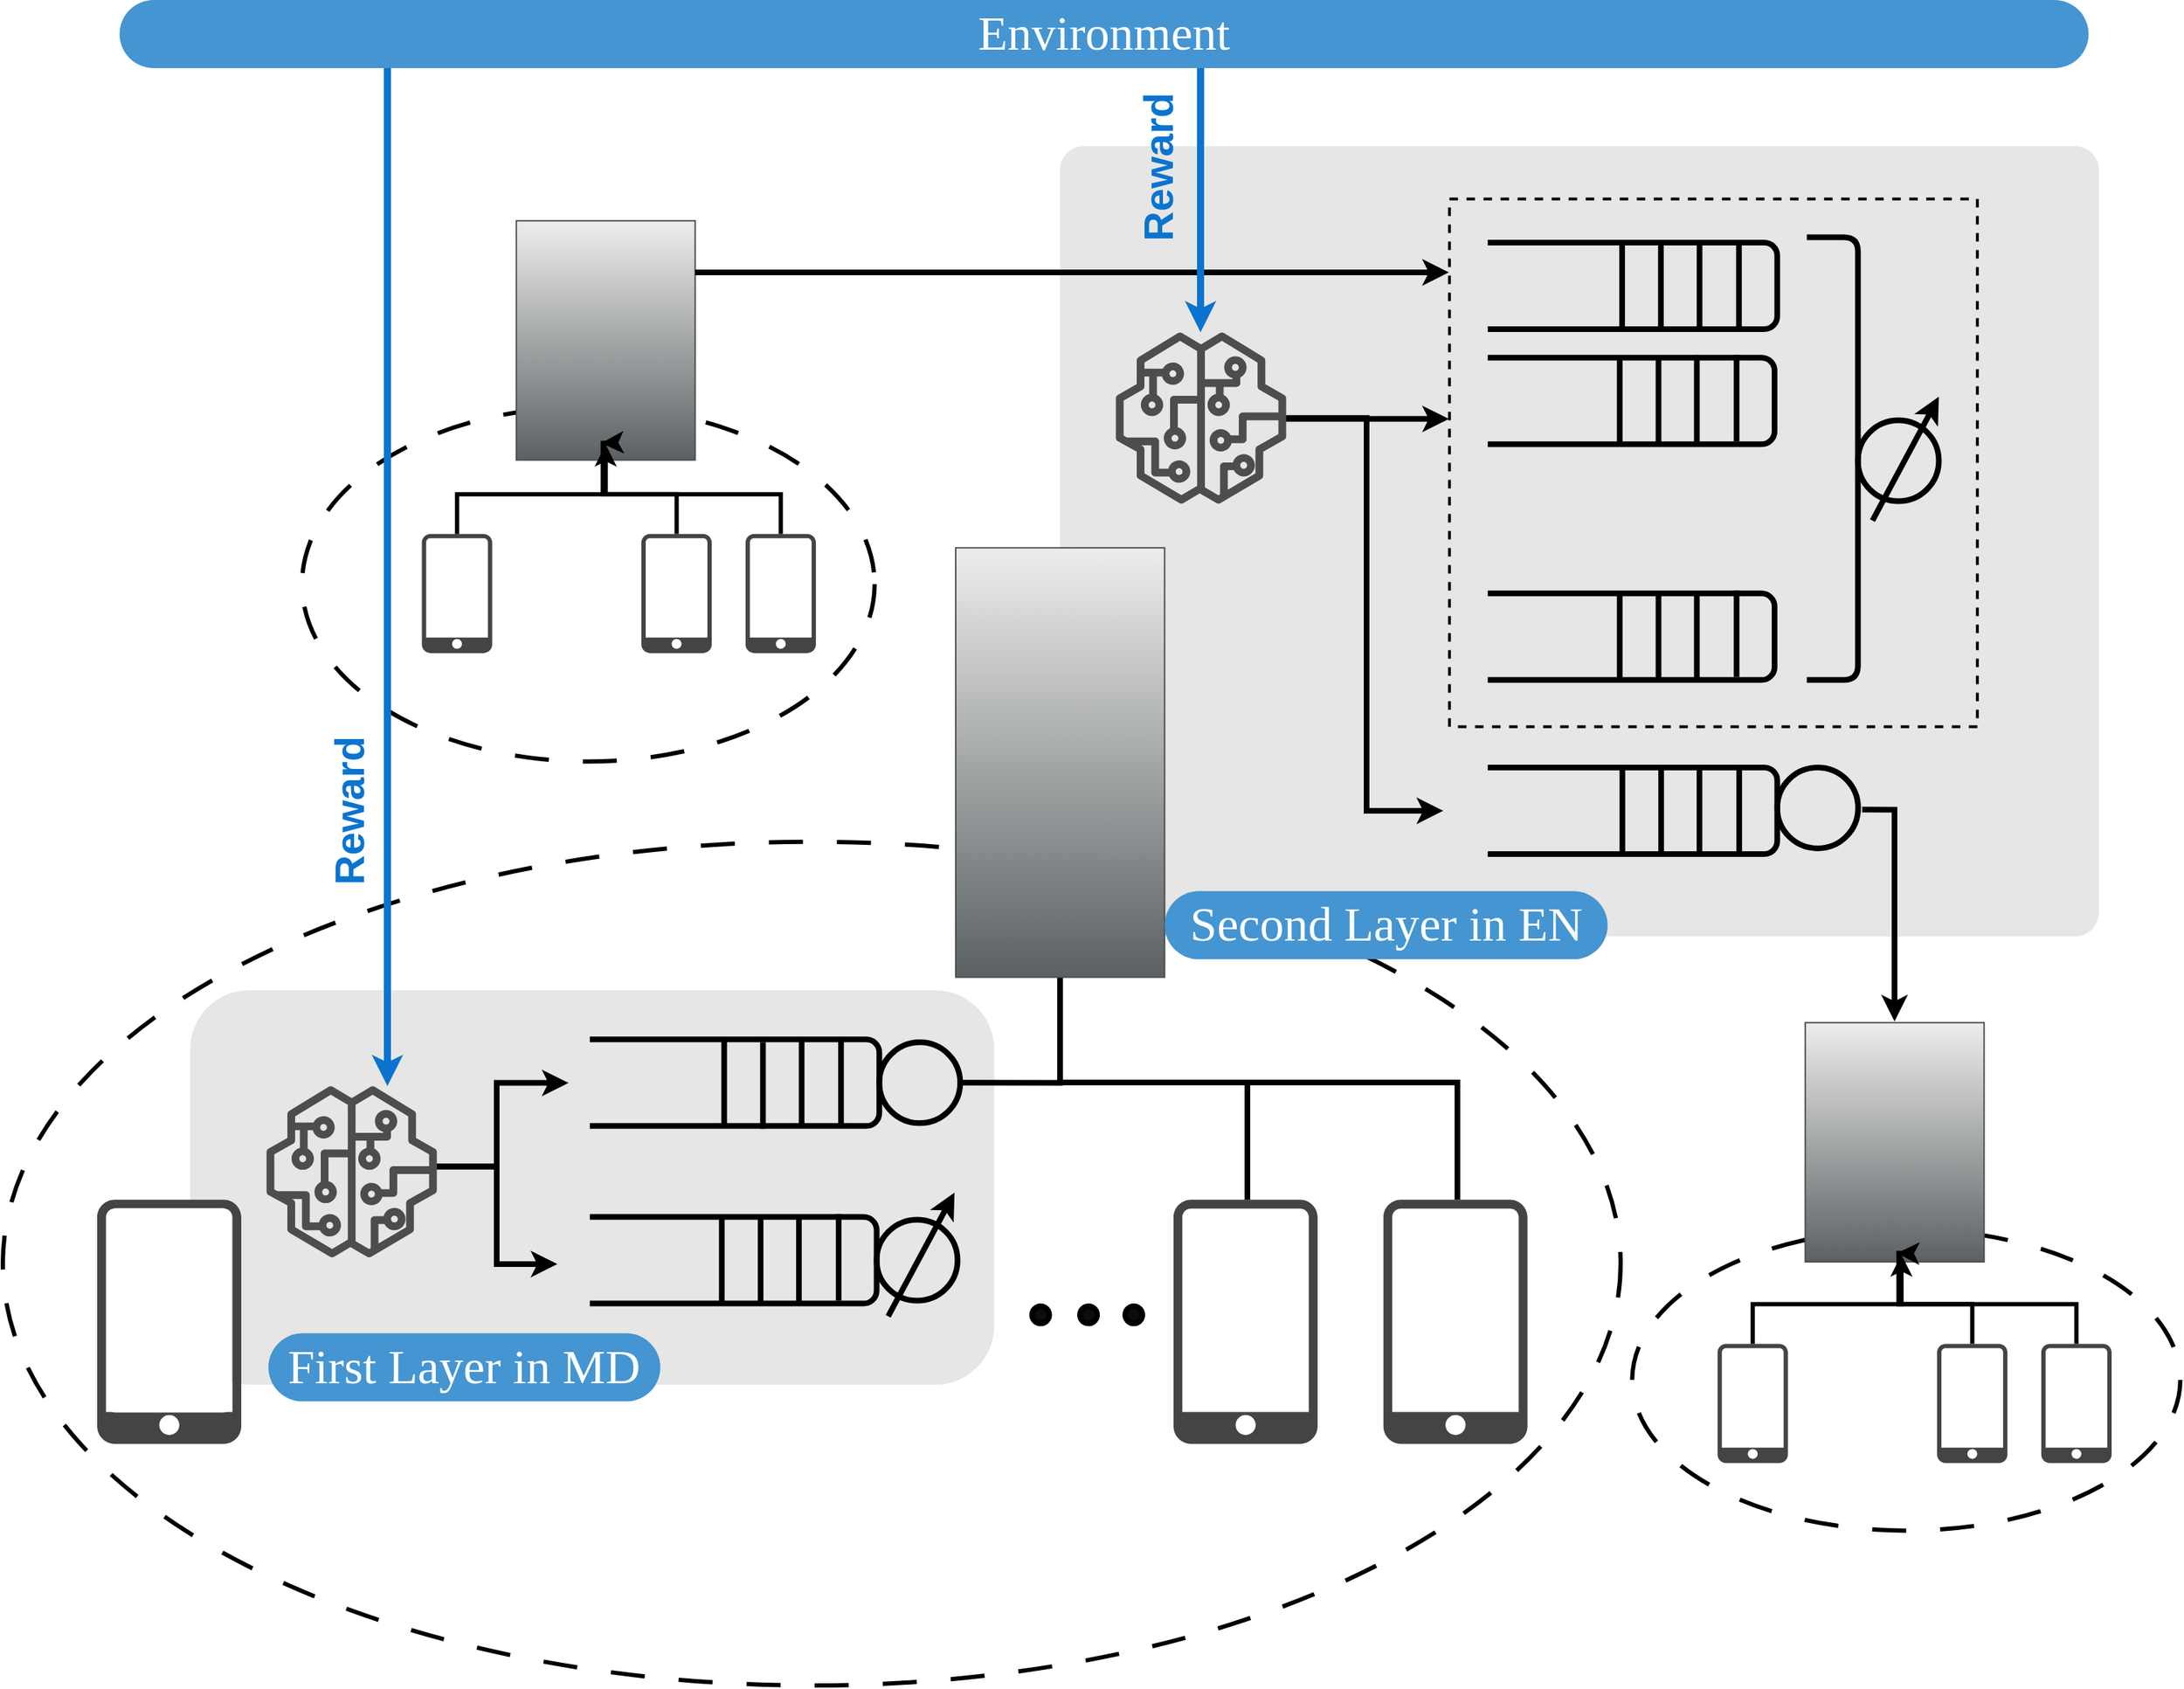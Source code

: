 <mxfile version="27.0.3">
  <diagram name="Page-1" id="0-HIuamPLVTsX_l1XziC">
    <mxGraphModel dx="4505" dy="4873" grid="1" gridSize="10" guides="1" tooltips="1" connect="1" arrows="1" fold="1" page="1" pageScale="1" pageWidth="1100" pageHeight="850" math="0" shadow="0">
      <root>
        <mxCell id="0" />
        <mxCell id="1" parent="0" />
        <mxCell id="TwdX6o6YfYwtIvAuUACk-1" value="" style="ellipse;whiteSpace=wrap;html=1;dashed=1;dashPattern=8 8;strokeWidth=3;fillColor=none;gradientColor=default;strokeColor=default;" vertex="1" parent="1">
          <mxGeometry x="-37" y="-1158.68" width="1140" height="594.68" as="geometry" />
        </mxCell>
        <mxCell id="TwdX6o6YfYwtIvAuUACk-2" value="" style="ellipse;whiteSpace=wrap;html=1;dashed=1;dashPattern=8 8;strokeWidth=3;fillColor=none;gradientColor=default;strokeColor=default;" vertex="1" parent="1">
          <mxGeometry x="173.83" y="-1465.32" width="403.49" height="250.04" as="geometry" />
        </mxCell>
        <mxCell id="TwdX6o6YfYwtIvAuUACk-3" value="" style="sketch=0;pointerEvents=1;shadow=0;dashed=0;html=1;strokeColor=none;fillColor=#434445;aspect=fixed;labelPosition=center;verticalLabelPosition=bottom;verticalAlign=top;align=center;outlineConnect=0;shape=mxgraph.vvd.phone;" vertex="1" parent="1">
          <mxGeometry x="787.96" y="-906.34" width="101.5" height="172.03" as="geometry" />
        </mxCell>
        <mxCell id="TwdX6o6YfYwtIvAuUACk-4" style="edgeStyle=orthogonalEdgeStyle;rounded=0;orthogonalLoop=1;jettySize=auto;html=1;strokeWidth=4;entryX=0.499;entryY=0.988;entryDx=0;entryDy=0;entryPerimeter=0;" edge="1" parent="1" source="TwdX6o6YfYwtIvAuUACk-5" target="TwdX6o6YfYwtIvAuUACk-60">
          <mxGeometry relative="1" as="geometry">
            <mxPoint x="682.086" y="-1077.646" as="targetPoint" />
            <Array as="points">
              <mxPoint x="988" y="-989" />
              <mxPoint x="708" y="-989" />
              <mxPoint x="708" y="-1157" />
              <mxPoint x="721" y="-1157" />
              <mxPoint x="721" y="-1098" />
              <mxPoint x="708" y="-1098" />
            </Array>
          </mxGeometry>
        </mxCell>
        <mxCell id="TwdX6o6YfYwtIvAuUACk-5" value="" style="sketch=0;pointerEvents=1;shadow=0;dashed=0;html=1;strokeColor=none;fillColor=#434445;aspect=fixed;labelPosition=center;verticalLabelPosition=bottom;verticalAlign=top;align=center;outlineConnect=0;shape=mxgraph.vvd.phone;" vertex="1" parent="1">
          <mxGeometry x="935.86" y="-906.34" width="101.5" height="172.03" as="geometry" />
        </mxCell>
        <mxCell id="TwdX6o6YfYwtIvAuUACk-6" style="edgeStyle=orthogonalEdgeStyle;rounded=0;orthogonalLoop=1;jettySize=auto;html=1;entryX=0.505;entryY=0.988;entryDx=0;entryDy=0;entryPerimeter=0;strokeWidth=4;" edge="1" parent="1" source="TwdX6o6YfYwtIvAuUACk-3" target="TwdX6o6YfYwtIvAuUACk-60">
          <mxGeometry relative="1" as="geometry">
            <Array as="points">
              <mxPoint x="840" y="-989" />
              <mxPoint x="708" y="-989" />
              <mxPoint x="708" y="-1201" />
            </Array>
            <mxPoint x="683.558" y="-1076.133" as="targetPoint" />
          </mxGeometry>
        </mxCell>
        <mxCell id="TwdX6o6YfYwtIvAuUACk-7" value="" style="rounded=1;whiteSpace=wrap;html=1;strokeWidth=3;dashed=1;strokeColor=none;fillColor=#E6E6E6;" vertex="1" parent="1">
          <mxGeometry x="95" y="-1054.04" width="566.64" height="278.04" as="geometry" />
        </mxCell>
        <mxCell id="TwdX6o6YfYwtIvAuUACk-8" value="" style="rounded=1;whiteSpace=wrap;html=1;fillColor=none;strokeWidth=4;strokeColor=#000000;" vertex="1" parent="1">
          <mxGeometry x="361.64" y="-1019.32" width="218.98" height="61" as="geometry" />
        </mxCell>
        <mxCell id="TwdX6o6YfYwtIvAuUACk-9" value="" style="rounded=1;whiteSpace=wrap;html=1;fillColor=none;strokeWidth=4;strokeColor=#000000;" vertex="1" parent="1">
          <mxGeometry x="361.64" y="-894.2" width="217.11" height="61" as="geometry" />
        </mxCell>
        <mxCell id="TwdX6o6YfYwtIvAuUACk-10" value="" style="ellipse;whiteSpace=wrap;html=1;aspect=fixed;fillColor=none;strokeWidth=4;strokeColor=#000000;" vertex="1" parent="1">
          <mxGeometry x="578.75" y="-892.2" width="57" height="57" as="geometry" />
        </mxCell>
        <mxCell id="TwdX6o6YfYwtIvAuUACk-11" value="" style="rounded=0;whiteSpace=wrap;html=1;fillColor=#E6E6E6;strokeColor=none;" vertex="1" parent="1">
          <mxGeometry x="349.64" y="-1026.04" width="27" height="200" as="geometry" />
        </mxCell>
        <mxCell id="TwdX6o6YfYwtIvAuUACk-12" value="" style="endArrow=classic;html=1;rounded=0;strokeWidth=4;strokeColor=#000000;" edge="1" parent="1">
          <mxGeometry width="50" height="50" relative="1" as="geometry">
            <mxPoint x="586.87" y="-824.15" as="sourcePoint" />
            <mxPoint x="633.62" y="-911.38" as="targetPoint" />
          </mxGeometry>
        </mxCell>
        <mxCell id="TwdX6o6YfYwtIvAuUACk-13" value="" style="ellipse;whiteSpace=wrap;html=1;aspect=fixed;fillColor=none;strokeWidth=4;strokeColor=#000000;" vertex="1" parent="1">
          <mxGeometry x="580.62" y="-1017.32" width="57" height="57" as="geometry" />
        </mxCell>
        <mxCell id="TwdX6o6YfYwtIvAuUACk-14" value="" style="group" vertex="1" connectable="0" parent="1">
          <mxGeometry x="29.5" y="-906.34" width="101.5" height="172.03" as="geometry" />
        </mxCell>
        <mxCell id="TwdX6o6YfYwtIvAuUACk-15" value="" style="sketch=0;pointerEvents=1;shadow=0;dashed=0;html=1;strokeColor=none;fillColor=#434445;aspect=fixed;labelPosition=center;verticalLabelPosition=bottom;verticalAlign=top;align=center;outlineConnect=0;shape=mxgraph.vvd.phone;" vertex="1" parent="TwdX6o6YfYwtIvAuUACk-14">
          <mxGeometry width="101.5" height="172.03" as="geometry" />
        </mxCell>
        <mxCell id="TwdX6o6YfYwtIvAuUACk-16" value="" style="rounded=1;whiteSpace=wrap;html=1;arcSize=7;strokeColor=none;" vertex="1" parent="TwdX6o6YfYwtIvAuUACk-14">
          <mxGeometry x="7" y="6" width="87.55" height="144" as="geometry" />
        </mxCell>
        <mxCell id="TwdX6o6YfYwtIvAuUACk-17" value="" style="rounded=1;whiteSpace=wrap;html=1;strokeWidth=3;dashed=1;strokeColor=none;fillColor=#E6E6E6;arcSize=3;" vertex="1" parent="1">
          <mxGeometry x="708" y="-1648.98" width="732" height="556.98" as="geometry" />
        </mxCell>
        <mxCell id="TwdX6o6YfYwtIvAuUACk-18" value="" style="endArrow=none;html=1;rounded=0;entryX=0.75;entryY=0;entryDx=0;entryDy=0;exitX=0.75;exitY=1;exitDx=0;exitDy=0;strokeWidth=4;" edge="1" parent="1" source="TwdX6o6YfYwtIvAuUACk-8" target="TwdX6o6YfYwtIvAuUACk-8">
          <mxGeometry width="50" height="50" relative="1" as="geometry">
            <mxPoint x="1009.64" y="-963.04" as="sourcePoint" />
            <mxPoint x="1059.64" y="-1013.04" as="targetPoint" />
          </mxGeometry>
        </mxCell>
        <mxCell id="TwdX6o6YfYwtIvAuUACk-19" value="" style="endArrow=none;html=1;rounded=0;entryX=0.75;entryY=0;entryDx=0;entryDy=0;exitX=0.75;exitY=1;exitDx=0;exitDy=0;strokeWidth=4;" edge="1" parent="1">
          <mxGeometry width="50" height="50" relative="1" as="geometry">
            <mxPoint x="553.64" y="-958.32" as="sourcePoint" />
            <mxPoint x="553.64" y="-1019.32" as="targetPoint" />
          </mxGeometry>
        </mxCell>
        <mxCell id="TwdX6o6YfYwtIvAuUACk-20" value="" style="endArrow=none;html=1;rounded=0;entryX=0.75;entryY=0;entryDx=0;entryDy=0;exitX=0.75;exitY=1;exitDx=0;exitDy=0;strokeWidth=4;" edge="1" parent="1">
          <mxGeometry width="50" height="50" relative="1" as="geometry">
            <mxPoint x="498.64" y="-956.32" as="sourcePoint" />
            <mxPoint x="498.64" y="-1017.32" as="targetPoint" />
          </mxGeometry>
        </mxCell>
        <mxCell id="TwdX6o6YfYwtIvAuUACk-21" value="" style="endArrow=none;html=1;rounded=0;entryX=0.75;entryY=0;entryDx=0;entryDy=0;exitX=0.75;exitY=1;exitDx=0;exitDy=0;strokeWidth=4;" edge="1" parent="1">
          <mxGeometry width="50" height="50" relative="1" as="geometry">
            <mxPoint x="471.31" y="-957.07" as="sourcePoint" />
            <mxPoint x="471.31" y="-1018.07" as="targetPoint" />
          </mxGeometry>
        </mxCell>
        <mxCell id="TwdX6o6YfYwtIvAuUACk-22" value="" style="endArrow=none;html=1;rounded=0;entryX=0.75;entryY=0;entryDx=0;entryDy=0;exitX=0.75;exitY=1;exitDx=0;exitDy=0;strokeWidth=4;" edge="1" parent="1">
          <mxGeometry width="50" height="50" relative="1" as="geometry">
            <mxPoint x="523.97" y="-834.92" as="sourcePoint" />
            <mxPoint x="523.97" y="-895.92" as="targetPoint" />
          </mxGeometry>
        </mxCell>
        <mxCell id="TwdX6o6YfYwtIvAuUACk-23" value="" style="endArrow=none;html=1;rounded=0;entryX=0.75;entryY=0;entryDx=0;entryDy=0;exitX=0.75;exitY=1;exitDx=0;exitDy=0;strokeWidth=4;" edge="1" parent="1">
          <mxGeometry width="50" height="50" relative="1" as="geometry">
            <mxPoint x="551.97" y="-835.2" as="sourcePoint" />
            <mxPoint x="551.97" y="-896.2" as="targetPoint" />
          </mxGeometry>
        </mxCell>
        <mxCell id="TwdX6o6YfYwtIvAuUACk-24" value="" style="endArrow=none;html=1;rounded=0;entryX=0.75;entryY=0;entryDx=0;entryDy=0;exitX=0.75;exitY=1;exitDx=0;exitDy=0;strokeWidth=4;" edge="1" parent="1">
          <mxGeometry width="50" height="50" relative="1" as="geometry">
            <mxPoint x="496.97" y="-833.2" as="sourcePoint" />
            <mxPoint x="496.97" y="-894.2" as="targetPoint" />
          </mxGeometry>
        </mxCell>
        <mxCell id="TwdX6o6YfYwtIvAuUACk-25" value="" style="endArrow=none;html=1;rounded=0;entryX=0.75;entryY=0;entryDx=0;entryDy=0;exitX=0.75;exitY=1;exitDx=0;exitDy=0;strokeWidth=4;" edge="1" parent="1">
          <mxGeometry width="50" height="50" relative="1" as="geometry">
            <mxPoint x="469.64" y="-833.95" as="sourcePoint" />
            <mxPoint x="469.64" y="-894.95" as="targetPoint" />
          </mxGeometry>
        </mxCell>
        <mxCell id="TwdX6o6YfYwtIvAuUACk-26" value="" style="rounded=1;whiteSpace=wrap;html=1;fillColor=none;strokeWidth=4;strokeColor=#000000;" vertex="1" parent="1">
          <mxGeometry x="994.38" y="-1580.98" width="218.98" height="61" as="geometry" />
        </mxCell>
        <mxCell id="TwdX6o6YfYwtIvAuUACk-27" value="" style="rounded=1;whiteSpace=wrap;html=1;fillColor=none;strokeWidth=4;strokeColor=#000000;" vertex="1" parent="1">
          <mxGeometry x="994.38" y="-1499.86" width="217.11" height="61" as="geometry" />
        </mxCell>
        <mxCell id="TwdX6o6YfYwtIvAuUACk-28" value="" style="endArrow=none;html=1;rounded=0;entryX=0.75;entryY=0;entryDx=0;entryDy=0;exitX=0.75;exitY=1;exitDx=0;exitDy=0;strokeWidth=4;" edge="1" parent="1" source="TwdX6o6YfYwtIvAuUACk-26" target="TwdX6o6YfYwtIvAuUACk-26">
          <mxGeometry width="50" height="50" relative="1" as="geometry">
            <mxPoint x="1642.38" y="-1524.7" as="sourcePoint" />
            <mxPoint x="1692.38" y="-1574.7" as="targetPoint" />
          </mxGeometry>
        </mxCell>
        <mxCell id="TwdX6o6YfYwtIvAuUACk-29" value="" style="endArrow=none;html=1;rounded=0;entryX=0.75;entryY=0;entryDx=0;entryDy=0;exitX=0.75;exitY=1;exitDx=0;exitDy=0;strokeWidth=4;" edge="1" parent="1">
          <mxGeometry width="50" height="50" relative="1" as="geometry">
            <mxPoint x="1186.38" y="-1519.98" as="sourcePoint" />
            <mxPoint x="1186.38" y="-1580.98" as="targetPoint" />
          </mxGeometry>
        </mxCell>
        <mxCell id="TwdX6o6YfYwtIvAuUACk-30" value="" style="endArrow=none;html=1;rounded=0;entryX=0.75;entryY=0;entryDx=0;entryDy=0;exitX=0.75;exitY=1;exitDx=0;exitDy=0;strokeWidth=4;" edge="1" parent="1">
          <mxGeometry width="50" height="50" relative="1" as="geometry">
            <mxPoint x="1131.38" y="-1517.98" as="sourcePoint" />
            <mxPoint x="1131.38" y="-1578.98" as="targetPoint" />
          </mxGeometry>
        </mxCell>
        <mxCell id="TwdX6o6YfYwtIvAuUACk-31" value="" style="endArrow=none;html=1;rounded=0;entryX=0.75;entryY=0;entryDx=0;entryDy=0;exitX=0.75;exitY=1;exitDx=0;exitDy=0;strokeWidth=4;" edge="1" parent="1">
          <mxGeometry width="50" height="50" relative="1" as="geometry">
            <mxPoint x="1104.05" y="-1518.73" as="sourcePoint" />
            <mxPoint x="1104.05" y="-1579.73" as="targetPoint" />
          </mxGeometry>
        </mxCell>
        <mxCell id="TwdX6o6YfYwtIvAuUACk-32" value="" style="endArrow=none;html=1;rounded=0;entryX=0.75;entryY=0;entryDx=0;entryDy=0;exitX=0.75;exitY=1;exitDx=0;exitDy=0;strokeWidth=4;" edge="1" parent="1">
          <mxGeometry width="50" height="50" relative="1" as="geometry">
            <mxPoint x="1156.71" y="-1440.58" as="sourcePoint" />
            <mxPoint x="1156.71" y="-1501.58" as="targetPoint" />
          </mxGeometry>
        </mxCell>
        <mxCell id="TwdX6o6YfYwtIvAuUACk-33" value="" style="endArrow=none;html=1;rounded=0;entryX=0.75;entryY=0;entryDx=0;entryDy=0;exitX=0.75;exitY=1;exitDx=0;exitDy=0;strokeWidth=4;" edge="1" parent="1">
          <mxGeometry width="50" height="50" relative="1" as="geometry">
            <mxPoint x="1184.71" y="-1440.86" as="sourcePoint" />
            <mxPoint x="1184.71" y="-1501.86" as="targetPoint" />
          </mxGeometry>
        </mxCell>
        <mxCell id="TwdX6o6YfYwtIvAuUACk-34" value="" style="endArrow=none;html=1;rounded=0;entryX=0.75;entryY=0;entryDx=0;entryDy=0;exitX=0.75;exitY=1;exitDx=0;exitDy=0;strokeWidth=4;" edge="1" parent="1">
          <mxGeometry width="50" height="50" relative="1" as="geometry">
            <mxPoint x="1129.71" y="-1438.86" as="sourcePoint" />
            <mxPoint x="1129.71" y="-1499.86" as="targetPoint" />
          </mxGeometry>
        </mxCell>
        <mxCell id="TwdX6o6YfYwtIvAuUACk-35" value="" style="endArrow=none;html=1;rounded=0;entryX=0.75;entryY=0;entryDx=0;entryDy=0;exitX=0.75;exitY=1;exitDx=0;exitDy=0;strokeWidth=4;" edge="1" parent="1">
          <mxGeometry width="50" height="50" relative="1" as="geometry">
            <mxPoint x="1102.38" y="-1439.61" as="sourcePoint" />
            <mxPoint x="1102.38" y="-1500.61" as="targetPoint" />
          </mxGeometry>
        </mxCell>
        <mxCell id="TwdX6o6YfYwtIvAuUACk-36" value="" style="rounded=1;whiteSpace=wrap;html=1;fillColor=none;strokeWidth=4;strokeColor=#000000;" vertex="1" parent="1">
          <mxGeometry x="994.38" y="-1333.7" width="217.11" height="61" as="geometry" />
        </mxCell>
        <mxCell id="TwdX6o6YfYwtIvAuUACk-37" value="" style="endArrow=none;html=1;rounded=0;entryX=0.75;entryY=0;entryDx=0;entryDy=0;exitX=0.75;exitY=1;exitDx=0;exitDy=0;strokeWidth=4;" edge="1" parent="1">
          <mxGeometry width="50" height="50" relative="1" as="geometry">
            <mxPoint x="1156.71" y="-1274.42" as="sourcePoint" />
            <mxPoint x="1156.71" y="-1335.42" as="targetPoint" />
          </mxGeometry>
        </mxCell>
        <mxCell id="TwdX6o6YfYwtIvAuUACk-38" value="" style="endArrow=none;html=1;rounded=0;entryX=0.75;entryY=0;entryDx=0;entryDy=0;exitX=0.75;exitY=1;exitDx=0;exitDy=0;strokeWidth=4;" edge="1" parent="1">
          <mxGeometry width="50" height="50" relative="1" as="geometry">
            <mxPoint x="1184.71" y="-1274.7" as="sourcePoint" />
            <mxPoint x="1184.71" y="-1335.7" as="targetPoint" />
          </mxGeometry>
        </mxCell>
        <mxCell id="TwdX6o6YfYwtIvAuUACk-39" value="" style="endArrow=none;html=1;rounded=0;entryX=0.75;entryY=0;entryDx=0;entryDy=0;exitX=0.75;exitY=1;exitDx=0;exitDy=0;strokeWidth=4;" edge="1" parent="1">
          <mxGeometry width="50" height="50" relative="1" as="geometry">
            <mxPoint x="1129.71" y="-1272.7" as="sourcePoint" />
            <mxPoint x="1129.71" y="-1333.7" as="targetPoint" />
          </mxGeometry>
        </mxCell>
        <mxCell id="TwdX6o6YfYwtIvAuUACk-40" value="" style="endArrow=none;html=1;rounded=0;entryX=0.75;entryY=0;entryDx=0;entryDy=0;exitX=0.75;exitY=1;exitDx=0;exitDy=0;strokeWidth=4;" edge="1" parent="1">
          <mxGeometry width="50" height="50" relative="1" as="geometry">
            <mxPoint x="1102.38" y="-1273.45" as="sourcePoint" />
            <mxPoint x="1102.38" y="-1334.45" as="targetPoint" />
          </mxGeometry>
        </mxCell>
        <mxCell id="TwdX6o6YfYwtIvAuUACk-41" value="" style="shape=curlyBracket;whiteSpace=wrap;html=1;rounded=1;flipH=1;labelPosition=right;verticalLabelPosition=middle;align=left;verticalAlign=middle;strokeWidth=4;size=0;" vertex="1" parent="1">
          <mxGeometry x="1234.23" y="-1584.7" width="36" height="312" as="geometry" />
        </mxCell>
        <mxCell id="TwdX6o6YfYwtIvAuUACk-42" value="" style="rounded=1;whiteSpace=wrap;html=1;fillColor=#E6E6E6;strokeWidth=4;strokeColor=#000000;" vertex="1" parent="1">
          <mxGeometry x="996.25" y="-1211.04" width="217.11" height="61" as="geometry" />
        </mxCell>
        <mxCell id="TwdX6o6YfYwtIvAuUACk-43" value="" style="endArrow=none;html=1;rounded=0;entryX=0.75;entryY=0;entryDx=0;entryDy=0;exitX=0.75;exitY=1;exitDx=0;exitDy=0;strokeWidth=4;" edge="1" parent="1">
          <mxGeometry width="50" height="50" relative="1" as="geometry">
            <mxPoint x="1158.58" y="-1151.76" as="sourcePoint" />
            <mxPoint x="1158.58" y="-1212.76" as="targetPoint" />
          </mxGeometry>
        </mxCell>
        <mxCell id="TwdX6o6YfYwtIvAuUACk-44" value="" style="endArrow=none;html=1;rounded=0;entryX=0.75;entryY=0;entryDx=0;entryDy=0;exitX=0.75;exitY=1;exitDx=0;exitDy=0;strokeWidth=4;" edge="1" parent="1">
          <mxGeometry width="50" height="50" relative="1" as="geometry">
            <mxPoint x="1186.58" y="-1152.04" as="sourcePoint" />
            <mxPoint x="1186.58" y="-1213.04" as="targetPoint" />
          </mxGeometry>
        </mxCell>
        <mxCell id="TwdX6o6YfYwtIvAuUACk-45" value="" style="endArrow=none;html=1;rounded=0;entryX=0.75;entryY=0;entryDx=0;entryDy=0;exitX=0.75;exitY=1;exitDx=0;exitDy=0;strokeWidth=4;" edge="1" parent="1">
          <mxGeometry width="50" height="50" relative="1" as="geometry">
            <mxPoint x="1131.58" y="-1150.04" as="sourcePoint" />
            <mxPoint x="1131.58" y="-1211.04" as="targetPoint" />
          </mxGeometry>
        </mxCell>
        <mxCell id="TwdX6o6YfYwtIvAuUACk-46" value="" style="endArrow=none;html=1;rounded=0;entryX=0.75;entryY=0;entryDx=0;entryDy=0;exitX=0.75;exitY=1;exitDx=0;exitDy=0;strokeWidth=4;" edge="1" parent="1">
          <mxGeometry width="50" height="50" relative="1" as="geometry">
            <mxPoint x="1104.25" y="-1150.79" as="sourcePoint" />
            <mxPoint x="1104.25" y="-1211.79" as="targetPoint" />
          </mxGeometry>
        </mxCell>
        <mxCell id="TwdX6o6YfYwtIvAuUACk-47" value="" style="rounded=0;whiteSpace=wrap;html=1;fillColor=#E6E6E6;strokeColor=none;" vertex="1" parent="1">
          <mxGeometry x="982.38" y="-1587.7" width="27" height="456" as="geometry" />
        </mxCell>
        <mxCell id="TwdX6o6YfYwtIvAuUACk-48" style="edgeStyle=orthogonalEdgeStyle;rounded=0;orthogonalLoop=1;jettySize=auto;html=1;strokeWidth=4;" edge="1" parent="1">
          <mxGeometry relative="1" as="geometry">
            <mxPoint x="1296" y="-1032" as="targetPoint" />
            <mxPoint x="1273.21" y="-1181.33" as="sourcePoint" />
            <Array as="points">
              <mxPoint x="1296" y="-1181" />
              <mxPoint x="1296" y="-1044" />
            </Array>
          </mxGeometry>
        </mxCell>
        <mxCell id="TwdX6o6YfYwtIvAuUACk-49" value="" style="ellipse;whiteSpace=wrap;html=1;aspect=fixed;fillColor=none;strokeWidth=4;strokeColor=#000000;" vertex="1" parent="1">
          <mxGeometry x="1213.36" y="-1211.04" width="57" height="57" as="geometry" />
        </mxCell>
        <mxCell id="TwdX6o6YfYwtIvAuUACk-50" value="" style="ellipse;whiteSpace=wrap;html=1;aspect=fixed;fillColor=none;strokeWidth=4;strokeColor=#000000;" vertex="1" parent="1">
          <mxGeometry x="1270.23" y="-1455.7" width="57" height="57" as="geometry" />
        </mxCell>
        <mxCell id="TwdX6o6YfYwtIvAuUACk-51" value="" style="endArrow=classic;html=1;rounded=0;strokeWidth=4;strokeColor=#000000;" edge="1" parent="1">
          <mxGeometry width="50" height="50" relative="1" as="geometry">
            <mxPoint x="1280.48" y="-1385.09" as="sourcePoint" />
            <mxPoint x="1327.23" y="-1472.32" as="targetPoint" />
          </mxGeometry>
        </mxCell>
        <mxCell id="TwdX6o6YfYwtIvAuUACk-52" style="edgeStyle=orthogonalEdgeStyle;rounded=0;orthogonalLoop=1;jettySize=auto;html=1;strokeWidth=4;" edge="1" parent="1" source="TwdX6o6YfYwtIvAuUACk-53" target="TwdX6o6YfYwtIvAuUACk-8">
          <mxGeometry relative="1" as="geometry">
            <Array as="points">
              <mxPoint x="311" y="-929.7" />
              <mxPoint x="311" y="-988.7" />
            </Array>
          </mxGeometry>
        </mxCell>
        <mxCell id="TwdX6o6YfYwtIvAuUACk-53" value="" style="sketch=0;outlineConnect=0;fontColor=#232F3E;gradientColor=none;fillColor=#4D4D4D;strokeColor=none;dashed=0;verticalLabelPosition=bottom;verticalAlign=top;align=center;html=1;fontSize=14;fontStyle=0;pointerEvents=1;shape=mxgraph.aws4.sagemaker_model;fontFamily=Garamond;spacing=3;" vertex="1" parent="1">
          <mxGeometry x="148.83" y="-996.46" width="120" height="140.83" as="geometry" />
        </mxCell>
        <mxCell id="TwdX6o6YfYwtIvAuUACk-54" value="" style="sketch=0;outlineConnect=0;fontColor=#232F3E;gradientColor=none;fillColor=#4D4D4D;strokeColor=none;dashed=0;verticalLabelPosition=bottom;verticalAlign=top;align=center;html=1;fontSize=14;fontStyle=0;pointerEvents=1;shape=mxgraph.aws4.sagemaker_model;fontFamily=Garamond;spacing=3;" vertex="1" parent="1">
          <mxGeometry x="747.31" y="-1527.77" width="120" height="140.83" as="geometry" />
        </mxCell>
        <mxCell id="TwdX6o6YfYwtIvAuUACk-55" value="" style="rounded=1;whiteSpace=wrap;html=1;fillColor=none;strokeWidth=2;dashed=1;arcSize=0;" vertex="1" parent="1">
          <mxGeometry x="982.38" y="-1611.7" width="372" height="372" as="geometry" />
        </mxCell>
        <mxCell id="TwdX6o6YfYwtIvAuUACk-56" style="edgeStyle=orthogonalEdgeStyle;rounded=0;orthogonalLoop=1;jettySize=auto;html=1;strokeWidth=4;" edge="1" parent="1" source="TwdX6o6YfYwtIvAuUACk-54">
          <mxGeometry relative="1" as="geometry">
            <mxPoint x="982" y="-1456.7" as="targetPoint" />
            <Array as="points">
              <mxPoint x="982" y="-1456.7" />
            </Array>
          </mxGeometry>
        </mxCell>
        <mxCell id="TwdX6o6YfYwtIvAuUACk-57" style="edgeStyle=orthogonalEdgeStyle;rounded=0;orthogonalLoop=1;jettySize=auto;html=1;entryX=-0.162;entryY=0.893;entryDx=0;entryDy=0;entryPerimeter=0;strokeWidth=4;" edge="1" parent="1" source="TwdX6o6YfYwtIvAuUACk-54" target="TwdX6o6YfYwtIvAuUACk-47">
          <mxGeometry relative="1" as="geometry">
            <Array as="points">
              <mxPoint x="924" y="-1456.7" />
              <mxPoint x="924" y="-1180.7" />
            </Array>
          </mxGeometry>
        </mxCell>
        <mxCell id="TwdX6o6YfYwtIvAuUACk-58" style="edgeStyle=orthogonalEdgeStyle;rounded=0;orthogonalLoop=1;jettySize=auto;html=1;entryX=0.153;entryY=0.825;entryDx=0;entryDy=0;entryPerimeter=0;strokeWidth=4;" edge="1" parent="1" source="TwdX6o6YfYwtIvAuUACk-53" target="TwdX6o6YfYwtIvAuUACk-11">
          <mxGeometry relative="1" as="geometry">
            <Array as="points">
              <mxPoint x="311" y="-929.7" />
              <mxPoint x="311" y="-860.7" />
            </Array>
          </mxGeometry>
        </mxCell>
        <mxCell id="TwdX6o6YfYwtIvAuUACk-59" value="" style="edgeStyle=orthogonalEdgeStyle;rounded=0;orthogonalLoop=1;jettySize=auto;html=1;exitX=1;exitY=0.5;exitDx=0;exitDy=0;strokeWidth=4;entryX=0.49;entryY=0.975;entryDx=0;entryDy=0;entryPerimeter=0;" edge="1" parent="1" source="TwdX6o6YfYwtIvAuUACk-13" target="TwdX6o6YfYwtIvAuUACk-60">
          <mxGeometry relative="1" as="geometry">
            <mxPoint x="683.8" y="-1075.83" as="targetPoint" />
            <mxPoint x="638" y="-988.7" as="sourcePoint" />
            <Array as="points">
              <mxPoint x="708" y="-989" />
              <mxPoint x="708" y="-1076" />
              <mxPoint x="707" y="-1076" />
            </Array>
          </mxGeometry>
        </mxCell>
        <mxCell id="TwdX6o6YfYwtIvAuUACk-60" value="" style="shape=mxgraph.networks2.icon;fillColor=#EDEDED;strokeColor=#4D4D4D;gradientColor=#5B6163;network2IconShadow=1;network2bgFillColor=none;network2Icon=mxgraph.networks2.antenna;network2IconYOffset=0.0;network2IconW=0.508;network2IconH=1.0;strokeWidth=1;" vertex="1" parent="1">
          <mxGeometry x="634.48" y="-1365.85" width="147.19" height="302.66" as="geometry" />
        </mxCell>
        <mxCell id="TwdX6o6YfYwtIvAuUACk-61" value="" style="shape=mxgraph.networks2.icon;fillColor=#EDEDED;strokeColor=#4D4D4D;gradientColor=#5B6163;network2IconShadow=1;network2bgFillColor=none;network2Icon=mxgraph.networks2.antenna;network2IconYOffset=0.0;network2IconW=0.508;network2IconH=1.0;strokeWidth=1;" vertex="1" parent="1">
          <mxGeometry x="324.83" y="-1596.36" width="126.02" height="168.62" as="geometry" />
        </mxCell>
        <mxCell id="TwdX6o6YfYwtIvAuUACk-62" value="&lt;font style=&quot;color: rgb(255, 255, 255); font-size: 34px;&quot;&gt;First Layer in MD&lt;/font&gt;" style="rounded=1;whiteSpace=wrap;html=1;arcSize=50;fillColor=#4495D1;strokeColor=none;fontSize=20;fontStyle=0;fontFamily=Garamond;spacing=3;" vertex="1" parent="1">
          <mxGeometry x="150.13" y="-812.19" width="276.19" height="48" as="geometry" />
        </mxCell>
        <mxCell id="TwdX6o6YfYwtIvAuUACk-63" value="&lt;font style=&quot;color: rgb(255, 255, 255); font-size: 34px;&quot;&gt;Second Layer in EN&lt;/font&gt;" style="rounded=1;whiteSpace=wrap;html=1;arcSize=50;fillColor=#4495D1;strokeColor=none;fontSize=20;fontStyle=0;fontFamily=Garamond;spacing=3;" vertex="1" parent="1">
          <mxGeometry x="781.67" y="-1123.83" width="312.17" height="48" as="geometry" />
        </mxCell>
        <mxCell id="TwdX6o6YfYwtIvAuUACk-64" style="edgeStyle=orthogonalEdgeStyle;rounded=0;orthogonalLoop=1;jettySize=auto;html=1;entryX=-0.001;entryY=0.139;entryDx=0;entryDy=0;entryPerimeter=0;strokeWidth=4;" edge="1" parent="1" source="TwdX6o6YfYwtIvAuUACk-61" target="TwdX6o6YfYwtIvAuUACk-55">
          <mxGeometry relative="1" as="geometry">
            <Array as="points">
              <mxPoint x="600" y="-1560" />
              <mxPoint x="600" y="-1560" />
            </Array>
          </mxGeometry>
        </mxCell>
        <mxCell id="TwdX6o6YfYwtIvAuUACk-65" style="edgeStyle=orthogonalEdgeStyle;rounded=0;orthogonalLoop=1;jettySize=auto;html=1;strokeWidth=5;fillColor=#dae8fc;strokeColor=#0A74CF;" edge="1" parent="1" source="TwdX6o6YfYwtIvAuUACk-67" target="TwdX6o6YfYwtIvAuUACk-53">
          <mxGeometry relative="1" as="geometry">
            <Array as="points">
              <mxPoint x="234" y="-1500" />
              <mxPoint x="234" y="-1500" />
            </Array>
          </mxGeometry>
        </mxCell>
        <mxCell id="TwdX6o6YfYwtIvAuUACk-66" style="edgeStyle=orthogonalEdgeStyle;rounded=0;orthogonalLoop=1;jettySize=auto;html=1;strokeWidth=5;fillColor=#dae8fc;strokeColor=#0A74CF;" edge="1" parent="1" source="TwdX6o6YfYwtIvAuUACk-67" target="TwdX6o6YfYwtIvAuUACk-54">
          <mxGeometry relative="1" as="geometry">
            <Array as="points">
              <mxPoint x="807" y="-1656" />
              <mxPoint x="807" y="-1656" />
            </Array>
          </mxGeometry>
        </mxCell>
        <mxCell id="TwdX6o6YfYwtIvAuUACk-67" value="&lt;font style=&quot;color: rgb(255, 255, 255); font-size: 34px;&quot;&gt;Environment&lt;/font&gt;" style="rounded=1;whiteSpace=wrap;html=1;arcSize=50;fillColor=#4495D1;strokeColor=none;fontSize=20;fontStyle=0;fontFamily=Garamond;spacing=3;" vertex="1" parent="1">
          <mxGeometry x="45.26" y="-1752" width="1387.51" height="48" as="geometry" />
        </mxCell>
        <mxCell id="TwdX6o6YfYwtIvAuUACk-68" value="" style="ellipse;whiteSpace=wrap;html=1;aspect=fixed;fillColor=#0D0D0D;strokeWidth=4;strokeColor=#000000;" vertex="1" parent="1">
          <mxGeometry x="688.31" y="-831.19" width="12" height="12" as="geometry" />
        </mxCell>
        <mxCell id="TwdX6o6YfYwtIvAuUACk-69" value="" style="ellipse;whiteSpace=wrap;html=1;aspect=fixed;fillColor=#0D0D0D;strokeWidth=4;strokeColor=#000000;" vertex="1" parent="1">
          <mxGeometry x="722.05" y="-831.19" width="12" height="12" as="geometry" />
        </mxCell>
        <mxCell id="TwdX6o6YfYwtIvAuUACk-70" value="" style="ellipse;whiteSpace=wrap;html=1;aspect=fixed;fillColor=#0D0D0D;strokeWidth=4;strokeColor=#000000;" vertex="1" parent="1">
          <mxGeometry x="753.96" y="-831.19" width="12" height="12" as="geometry" />
        </mxCell>
        <mxCell id="TwdX6o6YfYwtIvAuUACk-71" value="" style="ellipse;whiteSpace=wrap;html=1;dashed=1;dashPattern=8 8;strokeWidth=3;fillColor=none;gradientColor=default;strokeColor=default;" vertex="1" parent="1">
          <mxGeometry x="1111.15" y="-885.53" width="386.23" height="212.39" as="geometry" />
        </mxCell>
        <mxCell id="TwdX6o6YfYwtIvAuUACk-72" value="" style="shape=mxgraph.networks2.icon;fillColor=#EDEDED;strokeColor=#4D4D4D;gradientColor=#5B6163;network2IconShadow=1;network2bgFillColor=none;network2Icon=mxgraph.networks2.antenna;network2IconYOffset=0.0;network2IconW=0.508;network2IconH=1.0;strokeWidth=1;" vertex="1" parent="1">
          <mxGeometry x="1233.13" y="-1031.19" width="126.02" height="168.62" as="geometry" />
        </mxCell>
        <mxCell id="TwdX6o6YfYwtIvAuUACk-73" style="edgeStyle=orthogonalEdgeStyle;rounded=0;orthogonalLoop=1;jettySize=auto;html=1;strokeWidth=3;" edge="1" parent="1" source="TwdX6o6YfYwtIvAuUACk-74">
          <mxGeometry relative="1" as="geometry">
            <mxPoint x="384.83" y="-1439.66" as="targetPoint" />
            <Array as="points">
              <mxPoint x="510.83" y="-1403.66" />
              <mxPoint x="385.83" y="-1403.66" />
              <mxPoint x="385.83" y="-1439.66" />
            </Array>
          </mxGeometry>
        </mxCell>
        <mxCell id="TwdX6o6YfYwtIvAuUACk-74" value="" style="sketch=0;pointerEvents=1;shadow=0;dashed=0;html=1;strokeColor=none;fillColor=#434445;aspect=fixed;labelPosition=center;verticalLabelPosition=bottom;verticalAlign=top;align=center;outlineConnect=0;shape=mxgraph.vvd.phone;" vertex="1" parent="1">
          <mxGeometry x="486.38" y="-1375.66" width="49.56" height="84" as="geometry" />
        </mxCell>
        <mxCell id="TwdX6o6YfYwtIvAuUACk-75" style="edgeStyle=orthogonalEdgeStyle;rounded=0;orthogonalLoop=1;jettySize=auto;html=1;strokeWidth=3;" edge="1" parent="1" source="TwdX6o6YfYwtIvAuUACk-76">
          <mxGeometry relative="1" as="geometry">
            <mxPoint x="384.83" y="-1439.66" as="targetPoint" />
            <Array as="points">
              <mxPoint x="437.83" y="-1403.66" />
              <mxPoint x="385.83" y="-1403.66" />
              <mxPoint x="385.83" y="-1439.66" />
            </Array>
          </mxGeometry>
        </mxCell>
        <mxCell id="TwdX6o6YfYwtIvAuUACk-76" value="" style="sketch=0;pointerEvents=1;shadow=0;dashed=0;html=1;strokeColor=none;fillColor=#434445;aspect=fixed;labelPosition=center;verticalLabelPosition=bottom;verticalAlign=top;align=center;outlineConnect=0;shape=mxgraph.vvd.phone;" vertex="1" parent="1">
          <mxGeometry x="412.97" y="-1375.66" width="49.56" height="84" as="geometry" />
        </mxCell>
        <mxCell id="TwdX6o6YfYwtIvAuUACk-77" value="" style="sketch=0;pointerEvents=1;shadow=0;dashed=0;html=1;strokeColor=none;fillColor=#434445;aspect=fixed;labelPosition=center;verticalLabelPosition=bottom;verticalAlign=top;align=center;outlineConnect=0;shape=mxgraph.vvd.phone;" vertex="1" parent="1">
          <mxGeometry x="258.27" y="-1375.66" width="49.56" height="84" as="geometry" />
        </mxCell>
        <mxCell id="TwdX6o6YfYwtIvAuUACk-78" style="edgeStyle=orthogonalEdgeStyle;rounded=0;orthogonalLoop=1;jettySize=auto;html=1;entryX=0.5;entryY=0.935;entryDx=0;entryDy=0;entryPerimeter=0;strokeWidth=3;" edge="1" parent="1" source="TwdX6o6YfYwtIvAuUACk-77" target="TwdX6o6YfYwtIvAuUACk-61">
          <mxGeometry relative="1" as="geometry">
            <Array as="points">
              <mxPoint x="282.83" y="-1403.66" />
              <mxPoint x="387.83" y="-1403.66" />
            </Array>
          </mxGeometry>
        </mxCell>
        <mxCell id="TwdX6o6YfYwtIvAuUACk-79" style="edgeStyle=orthogonalEdgeStyle;rounded=0;orthogonalLoop=1;jettySize=auto;html=1;strokeWidth=3;" edge="1" parent="1" source="TwdX6o6YfYwtIvAuUACk-80">
          <mxGeometry relative="1" as="geometry">
            <mxPoint x="1297.88" y="-868.72" as="targetPoint" />
            <Array as="points">
              <mxPoint x="1423.88" y="-832.72" />
              <mxPoint x="1298.88" y="-832.72" />
              <mxPoint x="1298.88" y="-868.72" />
            </Array>
          </mxGeometry>
        </mxCell>
        <mxCell id="TwdX6o6YfYwtIvAuUACk-80" value="" style="sketch=0;pointerEvents=1;shadow=0;dashed=0;html=1;strokeColor=none;fillColor=#434445;aspect=fixed;labelPosition=center;verticalLabelPosition=bottom;verticalAlign=top;align=center;outlineConnect=0;shape=mxgraph.vvd.phone;" vertex="1" parent="1">
          <mxGeometry x="1399.43" y="-804.72" width="49.56" height="84" as="geometry" />
        </mxCell>
        <mxCell id="TwdX6o6YfYwtIvAuUACk-81" style="edgeStyle=orthogonalEdgeStyle;rounded=0;orthogonalLoop=1;jettySize=auto;html=1;strokeWidth=3;" edge="1" parent="1" source="TwdX6o6YfYwtIvAuUACk-82">
          <mxGeometry relative="1" as="geometry">
            <mxPoint x="1297.88" y="-868.72" as="targetPoint" />
            <Array as="points">
              <mxPoint x="1350.88" y="-832.72" />
              <mxPoint x="1298.88" y="-832.72" />
              <mxPoint x="1298.88" y="-868.72" />
            </Array>
          </mxGeometry>
        </mxCell>
        <mxCell id="TwdX6o6YfYwtIvAuUACk-82" value="" style="sketch=0;pointerEvents=1;shadow=0;dashed=0;html=1;strokeColor=none;fillColor=#434445;aspect=fixed;labelPosition=center;verticalLabelPosition=bottom;verticalAlign=top;align=center;outlineConnect=0;shape=mxgraph.vvd.phone;" vertex="1" parent="1">
          <mxGeometry x="1326.02" y="-804.72" width="49.56" height="84" as="geometry" />
        </mxCell>
        <mxCell id="TwdX6o6YfYwtIvAuUACk-83" value="" style="sketch=0;pointerEvents=1;shadow=0;dashed=0;html=1;strokeColor=none;fillColor=#434445;aspect=fixed;labelPosition=center;verticalLabelPosition=bottom;verticalAlign=top;align=center;outlineConnect=0;shape=mxgraph.vvd.phone;" vertex="1" parent="1">
          <mxGeometry x="1171.32" y="-804.72" width="49.56" height="84" as="geometry" />
        </mxCell>
        <mxCell id="TwdX6o6YfYwtIvAuUACk-84" style="edgeStyle=orthogonalEdgeStyle;rounded=0;orthogonalLoop=1;jettySize=auto;html=1;entryX=0.5;entryY=0.935;entryDx=0;entryDy=0;entryPerimeter=0;strokeWidth=3;" edge="1" parent="1" source="TwdX6o6YfYwtIvAuUACk-83">
          <mxGeometry relative="1" as="geometry">
            <mxPoint x="1300.88" y="-867.72" as="targetPoint" />
            <Array as="points">
              <mxPoint x="1195.88" y="-832.72" />
              <mxPoint x="1300.88" y="-832.72" />
            </Array>
          </mxGeometry>
        </mxCell>
        <mxCell id="TwdX6o6YfYwtIvAuUACk-85" value="&lt;font style=&quot;font-size: 29px;&quot;&gt;&lt;b style=&quot;color: rgb(10, 116, 207);&quot;&gt;Reward&lt;/b&gt;&lt;/font&gt;" style="text;html=1;align=center;verticalAlign=middle;whiteSpace=wrap;rounded=0;rotation=-90;" vertex="1" parent="1">
          <mxGeometry x="177.5" y="-1195.16" width="60" height="30" as="geometry" />
        </mxCell>
        <mxCell id="TwdX6o6YfYwtIvAuUACk-86" value="&lt;font style=&quot;font-size: 29px;&quot;&gt;&lt;b style=&quot;color: rgb(10, 116, 207);&quot;&gt;Reward&lt;/b&gt;&lt;/font&gt;" style="text;html=1;align=center;verticalAlign=middle;whiteSpace=wrap;rounded=0;rotation=-90;" vertex="1" parent="1">
          <mxGeometry x="747.6" y="-1648.98" width="60" height="30" as="geometry" />
        </mxCell>
      </root>
    </mxGraphModel>
  </diagram>
</mxfile>
